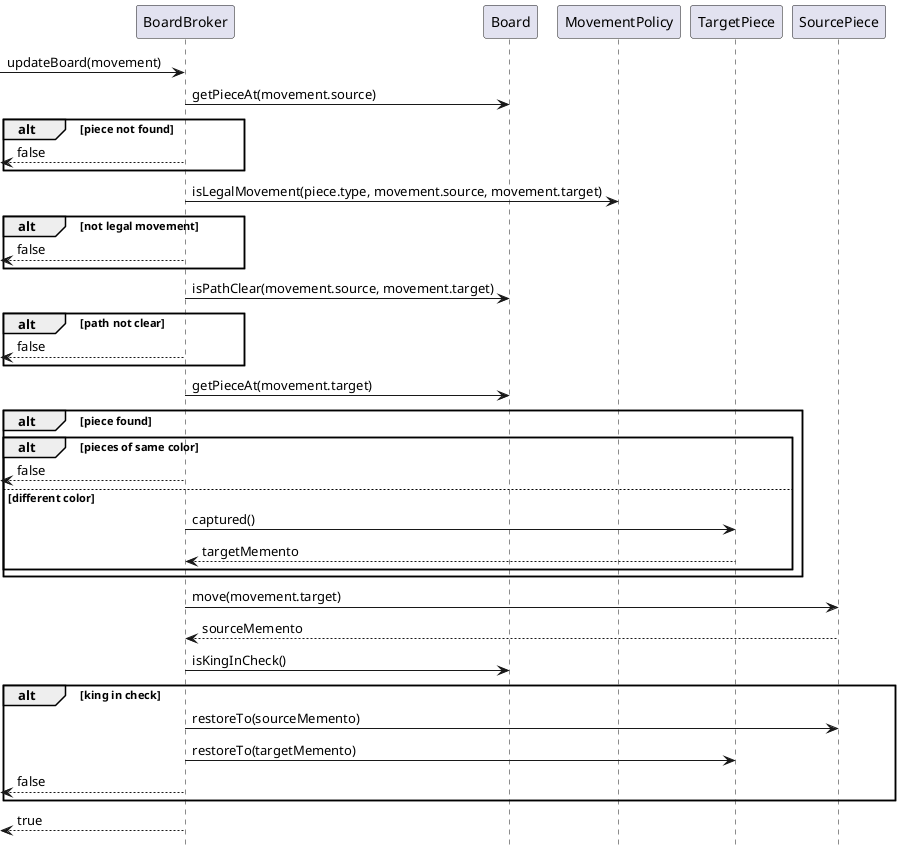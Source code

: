 @startuml

[-> BoardBroker: updateBoard(movement)

BoardBroker -> Board: getPieceAt(movement.source)
alt piece not found
	BoardBroker -->[: false
end

BoardBroker -> MovementPolicy: isLegalMovement(piece.type, movement.source, movement.target)
alt not legal movement
	BoardBroker -->[: false
end

BoardBroker -> Board: isPathClear(movement.source, movement.target)
alt path not clear
	BoardBroker -->[: false
end

BoardBroker -> Board: getPieceAt(movement.target)
alt piece found
	alt pieces of same color
		BoardBroker -->[: false
	else different color
		BoardBroker -> TargetPiece: captured()
		TargetPiece --> BoardBroker: targetMemento
	end
end

BoardBroker -> SourcePiece: move(movement.target)
SourcePiece --> BoardBroker: sourceMemento

BoardBroker -> Board: isKingInCheck()
alt king in check
	BoardBroker -> SourcePiece: restoreTo(sourceMemento)
	BoardBroker -> TargetPiece: restoreTo(targetMemento)
	BoardBroker -->[: false
end

BoardBroker -->[: true

hide footbox
@enduml